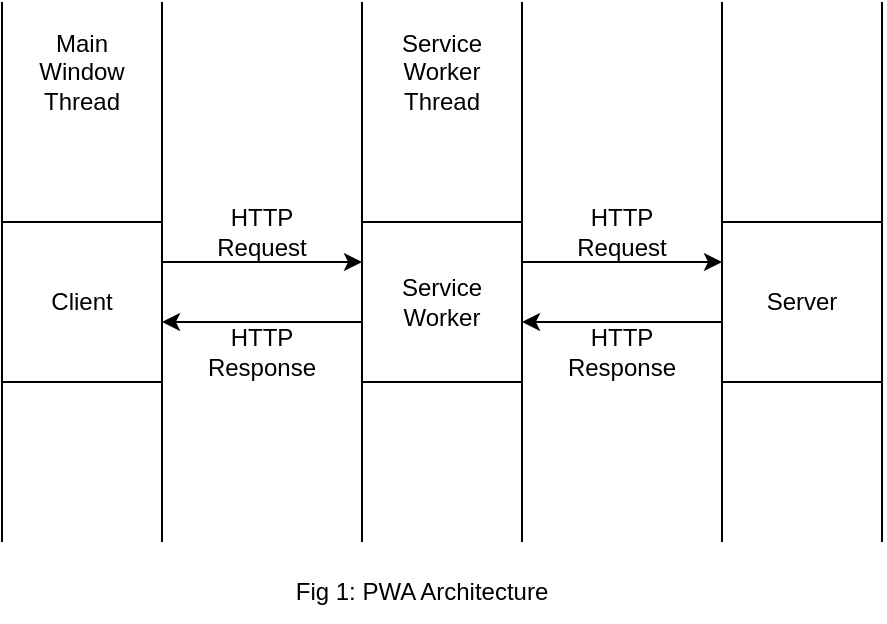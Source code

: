 <mxfile version="21.3.2" type="github">
  <diagram name="Page-1" id="LiBG0f6Ud3o7dusU4buq">
    <mxGraphModel dx="794" dy="470" grid="1" gridSize="10" guides="1" tooltips="1" connect="1" arrows="1" fold="1" page="1" pageScale="1" pageWidth="850" pageHeight="1100" math="0" shadow="0">
      <root>
        <mxCell id="0" />
        <mxCell id="1" parent="0" />
        <mxCell id="D3ZRM21QkUFcYyvOqE70-5" value="" style="group" vertex="1" connectable="0" parent="1">
          <mxGeometry x="40" y="100" width="80" height="270" as="geometry" />
        </mxCell>
        <mxCell id="D3ZRM21QkUFcYyvOqE70-1" value="Client" style="whiteSpace=wrap;html=1;aspect=fixed;" vertex="1" parent="D3ZRM21QkUFcYyvOqE70-5">
          <mxGeometry y="110" width="80" height="80" as="geometry" />
        </mxCell>
        <mxCell id="D3ZRM21QkUFcYyvOqE70-2" value="" style="endArrow=none;html=1;rounded=0;" edge="1" parent="D3ZRM21QkUFcYyvOqE70-5">
          <mxGeometry width="50" height="50" relative="1" as="geometry">
            <mxPoint y="270" as="sourcePoint" />
            <mxPoint as="targetPoint" />
          </mxGeometry>
        </mxCell>
        <mxCell id="D3ZRM21QkUFcYyvOqE70-3" value="" style="endArrow=none;html=1;rounded=0;" edge="1" parent="D3ZRM21QkUFcYyvOqE70-5">
          <mxGeometry width="50" height="50" relative="1" as="geometry">
            <mxPoint x="80" y="270" as="sourcePoint" />
            <mxPoint x="80" as="targetPoint" />
          </mxGeometry>
        </mxCell>
        <mxCell id="D3ZRM21QkUFcYyvOqE70-4" value="Main Window Thread" style="text;html=1;strokeColor=none;fillColor=none;align=center;verticalAlign=middle;whiteSpace=wrap;rounded=0;" vertex="1" parent="D3ZRM21QkUFcYyvOqE70-5">
          <mxGeometry x="10" y="20" width="60" height="30" as="geometry" />
        </mxCell>
        <mxCell id="D3ZRM21QkUFcYyvOqE70-6" value="" style="group" vertex="1" connectable="0" parent="1">
          <mxGeometry x="220" y="100" width="80" height="270" as="geometry" />
        </mxCell>
        <mxCell id="D3ZRM21QkUFcYyvOqE70-7" value="Service Worker" style="whiteSpace=wrap;html=1;aspect=fixed;" vertex="1" parent="D3ZRM21QkUFcYyvOqE70-6">
          <mxGeometry y="110" width="80" height="80" as="geometry" />
        </mxCell>
        <mxCell id="D3ZRM21QkUFcYyvOqE70-8" value="" style="endArrow=none;html=1;rounded=0;" edge="1" parent="D3ZRM21QkUFcYyvOqE70-6">
          <mxGeometry width="50" height="50" relative="1" as="geometry">
            <mxPoint y="270" as="sourcePoint" />
            <mxPoint as="targetPoint" />
          </mxGeometry>
        </mxCell>
        <mxCell id="D3ZRM21QkUFcYyvOqE70-9" value="" style="endArrow=none;html=1;rounded=0;" edge="1" parent="D3ZRM21QkUFcYyvOqE70-6">
          <mxGeometry width="50" height="50" relative="1" as="geometry">
            <mxPoint x="80" y="270" as="sourcePoint" />
            <mxPoint x="80" as="targetPoint" />
          </mxGeometry>
        </mxCell>
        <mxCell id="D3ZRM21QkUFcYyvOqE70-10" value="Service Worker Thread" style="text;html=1;strokeColor=none;fillColor=none;align=center;verticalAlign=middle;whiteSpace=wrap;rounded=0;" vertex="1" parent="D3ZRM21QkUFcYyvOqE70-6">
          <mxGeometry x="10" y="20" width="60" height="30" as="geometry" />
        </mxCell>
        <mxCell id="D3ZRM21QkUFcYyvOqE70-25" value="" style="group" vertex="1" connectable="0" parent="D3ZRM21QkUFcYyvOqE70-6">
          <mxGeometry x="-100" y="160" width="100" height="30" as="geometry" />
        </mxCell>
        <mxCell id="D3ZRM21QkUFcYyvOqE70-26" value="" style="endArrow=classic;html=1;rounded=0;" edge="1" parent="D3ZRM21QkUFcYyvOqE70-25">
          <mxGeometry width="50" height="50" relative="1" as="geometry">
            <mxPoint x="100" as="sourcePoint" />
            <mxPoint as="targetPoint" />
          </mxGeometry>
        </mxCell>
        <mxCell id="D3ZRM21QkUFcYyvOqE70-27" value="HTTP Response" style="text;html=1;strokeColor=none;fillColor=none;align=center;verticalAlign=middle;whiteSpace=wrap;rounded=0;" vertex="1" parent="D3ZRM21QkUFcYyvOqE70-25">
          <mxGeometry x="20" width="60" height="30" as="geometry" />
        </mxCell>
        <mxCell id="D3ZRM21QkUFcYyvOqE70-11" value="" style="group" vertex="1" connectable="0" parent="1">
          <mxGeometry x="400" y="100" width="80" height="270" as="geometry" />
        </mxCell>
        <mxCell id="D3ZRM21QkUFcYyvOqE70-12" value="Server" style="whiteSpace=wrap;html=1;aspect=fixed;" vertex="1" parent="D3ZRM21QkUFcYyvOqE70-11">
          <mxGeometry y="110" width="80" height="80" as="geometry" />
        </mxCell>
        <mxCell id="D3ZRM21QkUFcYyvOqE70-13" value="" style="endArrow=none;html=1;rounded=0;" edge="1" parent="D3ZRM21QkUFcYyvOqE70-11">
          <mxGeometry width="50" height="50" relative="1" as="geometry">
            <mxPoint y="270" as="sourcePoint" />
            <mxPoint as="targetPoint" />
          </mxGeometry>
        </mxCell>
        <mxCell id="D3ZRM21QkUFcYyvOqE70-14" value="" style="endArrow=none;html=1;rounded=0;" edge="1" parent="D3ZRM21QkUFcYyvOqE70-11">
          <mxGeometry width="50" height="50" relative="1" as="geometry">
            <mxPoint x="80" y="270" as="sourcePoint" />
            <mxPoint x="80" as="targetPoint" />
          </mxGeometry>
        </mxCell>
        <mxCell id="D3ZRM21QkUFcYyvOqE70-18" value="" style="group" vertex="1" connectable="0" parent="1">
          <mxGeometry x="120" y="200" width="100" height="30" as="geometry" />
        </mxCell>
        <mxCell id="D3ZRM21QkUFcYyvOqE70-16" value="" style="endArrow=classic;html=1;rounded=0;" edge="1" parent="D3ZRM21QkUFcYyvOqE70-18">
          <mxGeometry width="50" height="50" relative="1" as="geometry">
            <mxPoint y="30" as="sourcePoint" />
            <mxPoint x="100" y="30" as="targetPoint" />
          </mxGeometry>
        </mxCell>
        <mxCell id="D3ZRM21QkUFcYyvOqE70-17" value="HTTP Request" style="text;html=1;strokeColor=none;fillColor=none;align=center;verticalAlign=middle;whiteSpace=wrap;rounded=0;" vertex="1" parent="D3ZRM21QkUFcYyvOqE70-18">
          <mxGeometry x="20" width="60" height="30" as="geometry" />
        </mxCell>
        <mxCell id="D3ZRM21QkUFcYyvOqE70-19" value="" style="group" vertex="1" connectable="0" parent="1">
          <mxGeometry x="300" y="200" width="100" height="30" as="geometry" />
        </mxCell>
        <mxCell id="D3ZRM21QkUFcYyvOqE70-20" value="" style="endArrow=classic;html=1;rounded=0;" edge="1" parent="D3ZRM21QkUFcYyvOqE70-19">
          <mxGeometry width="50" height="50" relative="1" as="geometry">
            <mxPoint y="30" as="sourcePoint" />
            <mxPoint x="100" y="30" as="targetPoint" />
          </mxGeometry>
        </mxCell>
        <mxCell id="D3ZRM21QkUFcYyvOqE70-21" value="HTTP Request" style="text;html=1;strokeColor=none;fillColor=none;align=center;verticalAlign=middle;whiteSpace=wrap;rounded=0;" vertex="1" parent="D3ZRM21QkUFcYyvOqE70-19">
          <mxGeometry x="20" width="60" height="30" as="geometry" />
        </mxCell>
        <mxCell id="D3ZRM21QkUFcYyvOqE70-24" value="" style="group" vertex="1" connectable="0" parent="1">
          <mxGeometry x="300" y="260" width="100" height="30" as="geometry" />
        </mxCell>
        <mxCell id="D3ZRM21QkUFcYyvOqE70-22" value="" style="endArrow=classic;html=1;rounded=0;" edge="1" parent="D3ZRM21QkUFcYyvOqE70-24">
          <mxGeometry width="50" height="50" relative="1" as="geometry">
            <mxPoint x="100" as="sourcePoint" />
            <mxPoint as="targetPoint" />
          </mxGeometry>
        </mxCell>
        <mxCell id="D3ZRM21QkUFcYyvOqE70-23" value="HTTP Response" style="text;html=1;strokeColor=none;fillColor=none;align=center;verticalAlign=middle;whiteSpace=wrap;rounded=0;" vertex="1" parent="D3ZRM21QkUFcYyvOqE70-24">
          <mxGeometry x="20" width="60" height="30" as="geometry" />
        </mxCell>
        <mxCell id="D3ZRM21QkUFcYyvOqE70-28" value="Fig 1: PWA Architecture" style="text;html=1;strokeColor=none;fillColor=none;align=center;verticalAlign=middle;whiteSpace=wrap;rounded=0;" vertex="1" parent="1">
          <mxGeometry x="170" y="380" width="160" height="30" as="geometry" />
        </mxCell>
      </root>
    </mxGraphModel>
  </diagram>
</mxfile>

